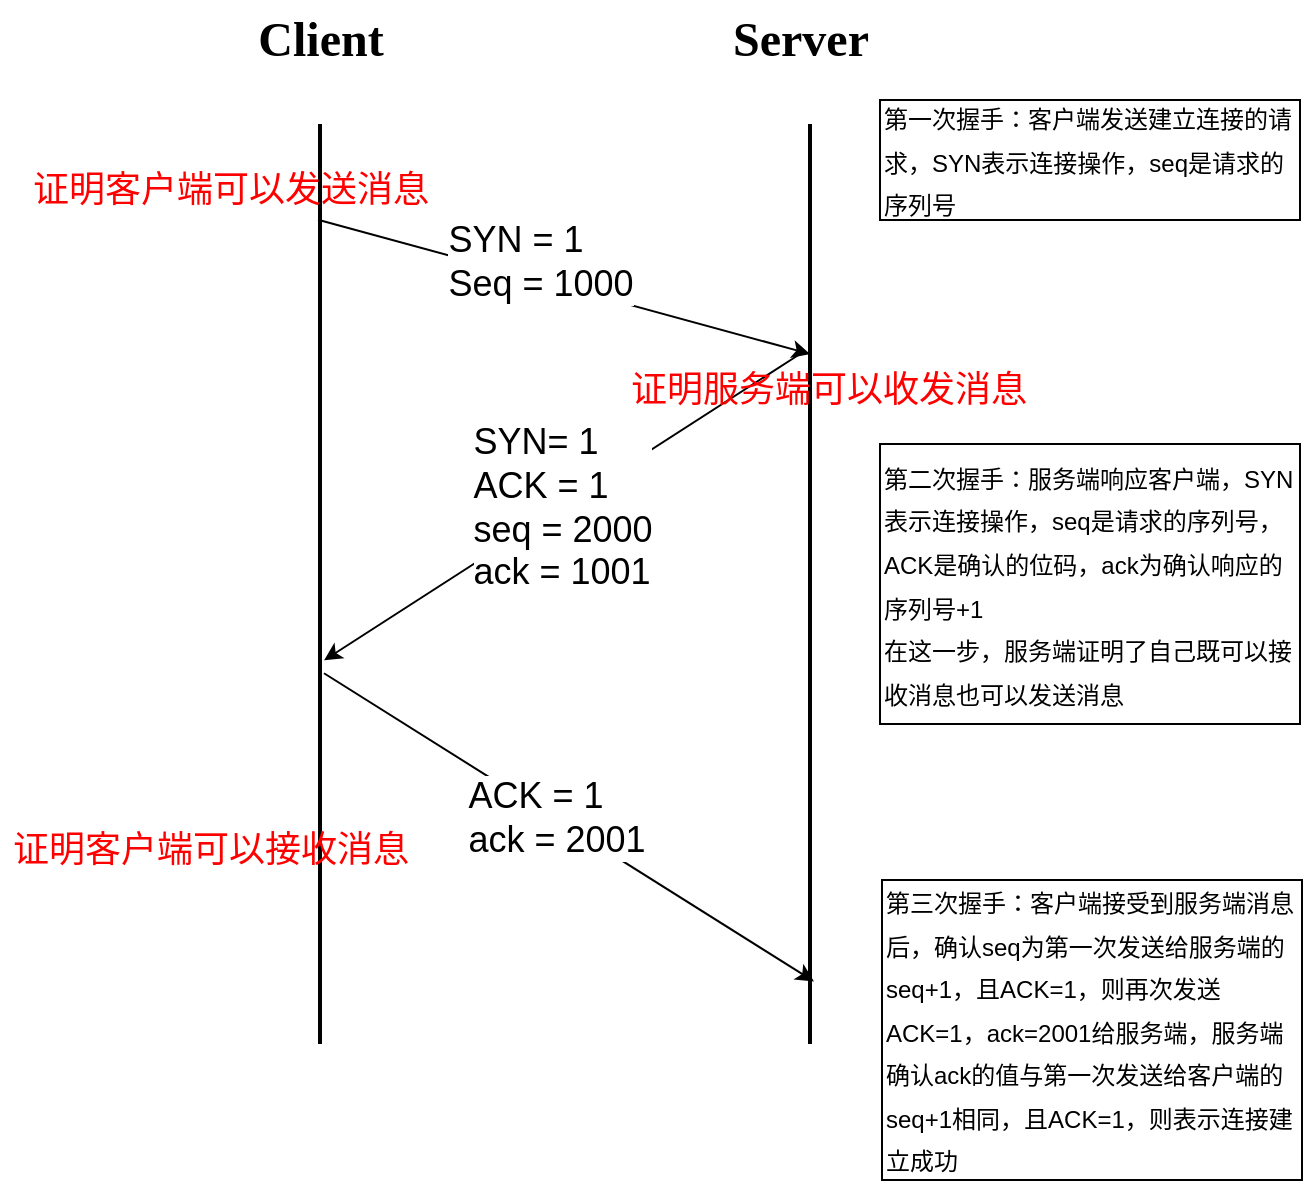 <mxfile>
    <diagram id="lQfovNkgM4vq2SS8UltM" name="第 1 页">
        <mxGraphModel dx="892" dy="553" grid="1" gridSize="10" guides="1" tooltips="1" connect="1" arrows="1" fold="1" page="1" pageScale="1" pageWidth="827" pageHeight="1169" math="0" shadow="0">
            <root>
                <mxCell id="0"/>
                <mxCell id="1" parent="0"/>
                <mxCell id="3" value="" style="line;strokeWidth=2;direction=south;html=1;strokeColor=#000000;" parent="1" vertex="1">
                    <mxGeometry x="155" y="92" width="10" height="460" as="geometry"/>
                </mxCell>
                <mxCell id="5" value="" style="line;strokeWidth=2;direction=south;html=1;strokeColor=#000000;" parent="1" vertex="1">
                    <mxGeometry x="400" y="92" width="10" height="460" as="geometry"/>
                </mxCell>
                <mxCell id="7" value="&lt;font color=&quot;#000000&quot;&gt;Client&lt;/font&gt;" style="text;strokeColor=none;fillColor=none;html=1;fontSize=24;fontStyle=1;verticalAlign=middle;align=center;fontFamily=Comic Sans MS;" parent="1" vertex="1">
                    <mxGeometry x="110" y="30" width="100" height="40" as="geometry"/>
                </mxCell>
                <mxCell id="8" value="&lt;font color=&quot;#000000&quot;&gt;Server&lt;/font&gt;" style="text;strokeColor=none;fillColor=none;html=1;fontSize=24;fontStyle=1;verticalAlign=middle;align=center;fontFamily=Comic Sans MS;" parent="1" vertex="1">
                    <mxGeometry x="350" y="30" width="100" height="40" as="geometry"/>
                </mxCell>
                <mxCell id="10" value="" style="endArrow=classic;html=1;fontFamily=Comic Sans MS;fontSize=18;exitX=0.104;exitY=0.6;exitDx=0;exitDy=0;exitPerimeter=0;entryX=0.25;entryY=0.5;entryDx=0;entryDy=0;entryPerimeter=0;strokeColor=#000000;" parent="1" source="3" target="5" edge="1">
                    <mxGeometry width="50" height="50" relative="1" as="geometry">
                        <mxPoint x="190" y="240" as="sourcePoint"/>
                        <mxPoint x="240" y="190" as="targetPoint"/>
                    </mxGeometry>
                </mxCell>
                <mxCell id="11" value="&lt;div style=&quot;text-align: left&quot;&gt;&lt;span style=&quot;font-family: &amp;#34;helvetica&amp;#34;&quot;&gt;SYN = 1&lt;/span&gt;&lt;/div&gt;&lt;font face=&quot;Helvetica&quot;&gt;Seq = 1000&lt;br&gt;&lt;/font&gt;" style="edgeLabel;html=1;align=center;verticalAlign=middle;resizable=0;points=[];fontSize=18;fontFamily=Comic Sans MS;" parent="10" vertex="1" connectable="0">
                    <mxGeometry x="-0.321" y="2" relative="1" as="geometry">
                        <mxPoint x="27" as="offset"/>
                    </mxGeometry>
                </mxCell>
                <mxCell id="12" value="&lt;font style=&quot;font-size: 12px&quot;&gt;第一次握手：客户端发送建立连接的请求，SYN表示连接操作，seq是请求的序列号&lt;/font&gt;" style="rounded=0;whiteSpace=wrap;html=1;fontFamily=Helvetica;fontSize=18;align=left;" parent="1" vertex="1">
                    <mxGeometry x="440" y="80" width="210" height="60" as="geometry"/>
                </mxCell>
                <mxCell id="13" value="&lt;div style=&quot;text-align: left&quot;&gt;&lt;span style=&quot;font-size: 18px&quot;&gt;SYN= 1&lt;/span&gt;&lt;/div&gt;&lt;font style=&quot;font-size: 18px&quot;&gt;&lt;div style=&quot;text-align: left&quot;&gt;ACK = 1&lt;/div&gt;&lt;div style=&quot;text-align: left&quot;&gt;seq = 2000&lt;/div&gt;&lt;div style=&quot;text-align: left&quot;&gt;ack = 1001&lt;/div&gt;&lt;/font&gt;" style="endArrow=classic;html=1;fontFamily=Helvetica;fontSize=12;entryX=0.583;entryY=0.3;entryDx=0;entryDy=0;entryPerimeter=0;strokeColor=#000000;" parent="1" target="3" edge="1">
                    <mxGeometry width="50" height="50" relative="1" as="geometry">
                        <mxPoint x="400" y="207" as="sourcePoint"/>
                        <mxPoint x="162" y="288.06" as="targetPoint"/>
                    </mxGeometry>
                </mxCell>
                <mxCell id="14" value="&lt;font style=&quot;font-size: 12px&quot;&gt;第二次握手：服务端响应客户端，SYN表示连接操作，seq是请求的序列号，ACK是确认的位码，ack为确认响应的序列号+1&lt;br&gt;在这一步，服务端证明了自己既可以接收消息也可以发送消息&lt;br&gt;&lt;/font&gt;" style="rounded=0;whiteSpace=wrap;html=1;fontFamily=Helvetica;fontSize=18;align=left;" parent="1" vertex="1">
                    <mxGeometry x="440" y="252" width="210" height="140" as="geometry"/>
                </mxCell>
                <mxCell id="15" value="" style="endArrow=classic;html=1;fontFamily=Helvetica;fontSize=18;exitX=0.597;exitY=0.3;exitDx=0;exitDy=0;exitPerimeter=0;entryX=0.932;entryY=0.3;entryDx=0;entryDy=0;entryPerimeter=0;strokeColor=#000000;" parent="1" source="3" target="5" edge="1">
                    <mxGeometry width="50" height="50" relative="1" as="geometry">
                        <mxPoint x="180" y="460" as="sourcePoint"/>
                        <mxPoint x="230" y="410" as="targetPoint"/>
                    </mxGeometry>
                </mxCell>
                <mxCell id="16" value="&lt;div style=&quot;text-align: left&quot;&gt;ACK = 1&lt;/div&gt;&lt;div style=&quot;text-align: left&quot;&gt;ack = 2001&lt;/div&gt;" style="edgeLabel;html=1;align=center;verticalAlign=middle;resizable=0;points=[];fontSize=18;fontFamily=Helvetica;" parent="15" vertex="1" connectable="0">
                    <mxGeometry x="-0.057" y="1" relative="1" as="geometry">
                        <mxPoint as="offset"/>
                    </mxGeometry>
                </mxCell>
                <mxCell id="17" value="&lt;font style=&quot;font-size: 12px&quot;&gt;第三次握手：客户端接受到服务端消息后，确认seq为第一次发送给服务端的seq+1，且ACK=1，则再次发送ACK=1，ack=2001给服务端，服务端确认ack的值与第一次发送给客户端的seq+1相同，且ACK=1，则表示连接建立成功&lt;br&gt;&lt;/font&gt;" style="rounded=0;whiteSpace=wrap;html=1;fontFamily=Helvetica;fontSize=18;align=left;" parent="1" vertex="1">
                    <mxGeometry x="441" y="470" width="210" height="150" as="geometry"/>
                </mxCell>
                <mxCell id="18" value="&lt;font color=&quot;#ff0000&quot;&gt;证明客户端可以发送消息&lt;/font&gt;" style="text;html=1;align=center;verticalAlign=middle;resizable=0;points=[];autosize=1;strokeColor=none;fillColor=none;fontSize=18;fontFamily=Helvetica;" parent="1" vertex="1">
                    <mxGeometry x="10" y="110" width="210" height="30" as="geometry"/>
                </mxCell>
                <mxCell id="19" value="&lt;font color=&quot;#ff0000&quot;&gt;证明服务端可以收发消息&lt;/font&gt;" style="text;html=1;align=center;verticalAlign=middle;resizable=0;points=[];autosize=1;strokeColor=none;fillColor=none;fontSize=18;fontFamily=Helvetica;" parent="1" vertex="1">
                    <mxGeometry x="309" y="210" width="210" height="30" as="geometry"/>
                </mxCell>
                <mxCell id="20" value="&lt;font color=&quot;#ff0000&quot;&gt;证明客户端可以接收消息&lt;/font&gt;" style="text;html=1;align=center;verticalAlign=middle;resizable=0;points=[];autosize=1;strokeColor=none;fillColor=none;fontSize=18;fontFamily=Helvetica;" parent="1" vertex="1">
                    <mxGeometry y="440" width="210" height="30" as="geometry"/>
                </mxCell>
            </root>
        </mxGraphModel>
    </diagram>
</mxfile>